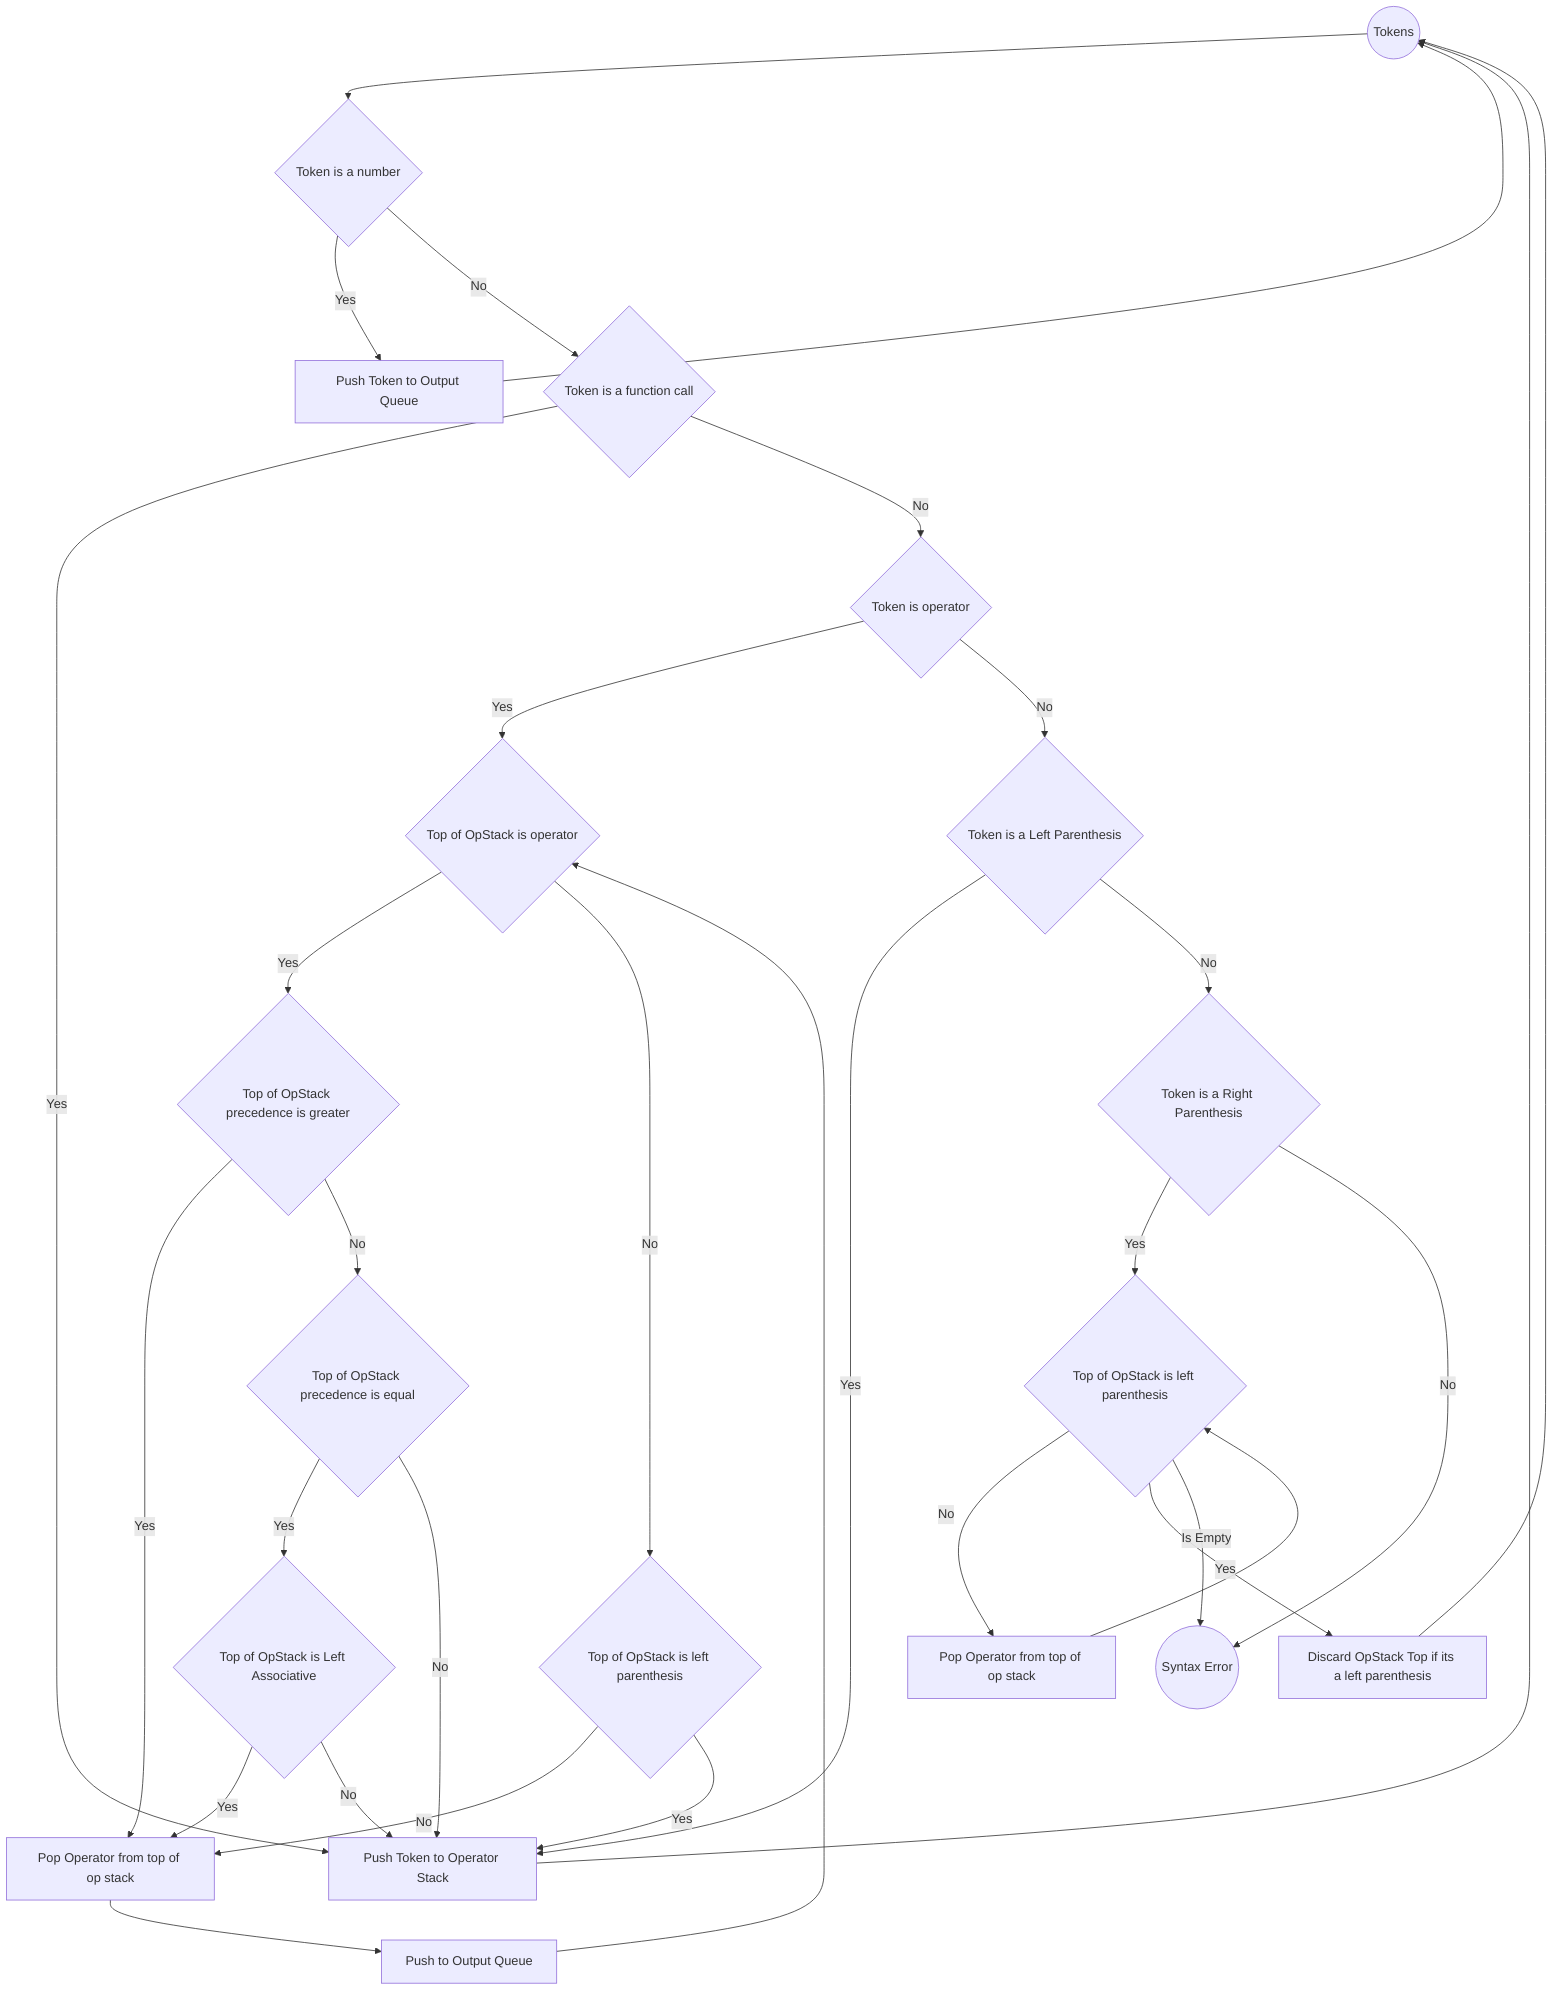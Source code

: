 graph TD
    tokens((Tokens)) --> isNumber{Token is a number}
    isNumber --> |Yes| output[Push Token to Output Queue]
    output --> tokens
    isNumber --> |No| isFunctionCall{Token is a function call}
    isFunctionCall --> |Yes| opstack[Push Token to Operator Stack]
    opstack --> tokens
    isFunctionCall --> |No| isOperator{Token is operator}

    isOperator --> |Yes| opOnTop{Top of OpStack is operator}
        opOnTop --> |Yes| precedence{Top of OpStack precedence is greater}
        opOnTop --> |No| isLeftParenthesis{Top of OpStack is left parenthesis}
        precedence --> |Yes| pop[Pop Operator from top of op stack]
        pop --> out[Push to Output Queue]
        out --> opOnTop
        precedence --> |No| equalPrecedence{Top of OpStack precedence is equal}
            associative --> |Yes| pop
            equalPrecedence --> |Yes| associative{Top of OpStack is Left Associative}

            isLeftParenthesis --> |No| pop
            isLeftParenthesis --> |Yes| opstack
    
    associative --> |No| opstack
    equalPrecedence --> |No| opstack
    
    isOperator --> |No| isLeft{Token is a Left Parenthesis}
    isLeft --> |Yes| opstack
    isLeft --> |No| isRight{Token is a Right Parenthesis}
    
    isRight --> |Yes| opStackTop{Top of OpStack is left parenthesis}
        opStackTop --> |No| pop2[Pop Operator from top of op stack]
        pop2 --> opStackTop
        opStackTop --> |Yes| discard[Discard OpStack Top if its a left parenthesis]
        discard --> tokens
        opStackTop --> |Is Empty| error((Bracket Mismatch))

    isRight --> |No| error((Syntax Error))